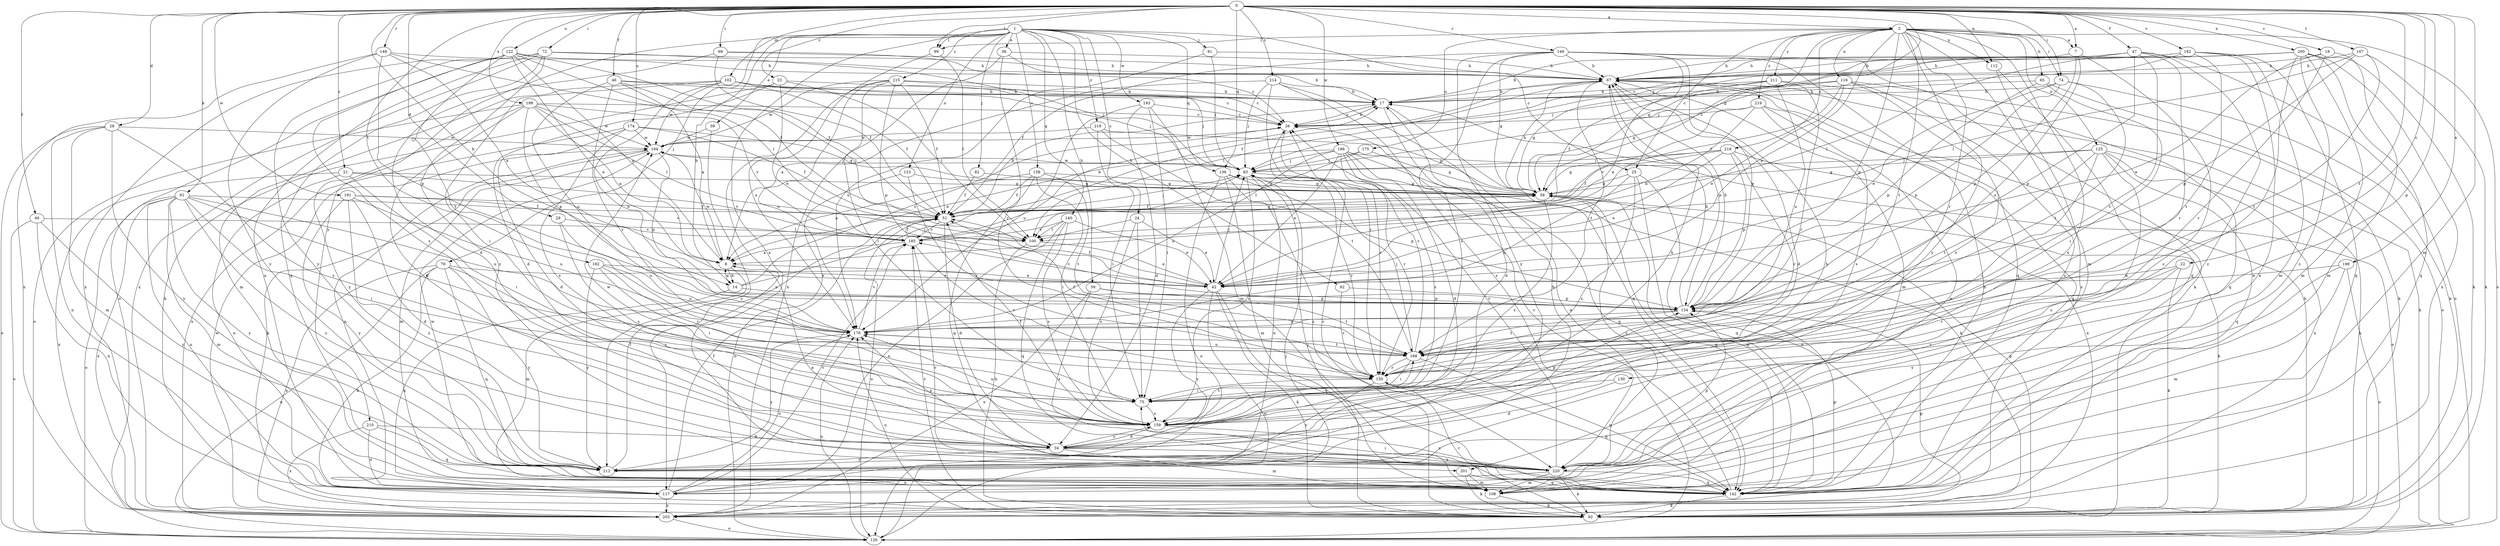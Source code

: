 strict digraph  {
0;
1;
2;
7;
8;
14;
17;
18;
21;
22;
23;
24;
25;
26;
28;
29;
34;
36;
39;
42;
46;
47;
49;
51;
58;
59;
62;
65;
67;
69;
72;
74;
75;
76;
81;
82;
83;
91;
92;
99;
100;
102;
108;
112;
116;
117;
122;
123;
125;
126;
130;
134;
136;
140;
142;
148;
149;
150;
158;
159;
162;
167;
168;
174;
175;
176;
182;
185;
186;
191;
193;
194;
198;
199;
200;
201;
203;
210;
211;
212;
214;
215;
216;
218;
219;
220;
0 -> 2  [label=a];
0 -> 7  [label=a];
0 -> 14  [label=b];
0 -> 18  [label=c];
0 -> 21  [label=c];
0 -> 22  [label=c];
0 -> 23  [label=c];
0 -> 28  [label=d];
0 -> 29  [label=d];
0 -> 46  [label=f];
0 -> 47  [label=f];
0 -> 49  [label=f];
0 -> 58  [label=g];
0 -> 69  [label=i];
0 -> 72  [label=i];
0 -> 74  [label=i];
0 -> 91  [label=k];
0 -> 99  [label=l];
0 -> 102  [label=m];
0 -> 108  [label=m];
0 -> 112  [label=n];
0 -> 122  [label=o];
0 -> 130  [label=p];
0 -> 136  [label=q];
0 -> 148  [label=r];
0 -> 149  [label=r];
0 -> 162  [label=t];
0 -> 167  [label=t];
0 -> 168  [label=t];
0 -> 174  [label=u];
0 -> 182  [label=v];
0 -> 186  [label=w];
0 -> 191  [label=w];
0 -> 198  [label=x];
0 -> 199  [label=x];
0 -> 200  [label=x];
0 -> 214  [label=z];
1 -> 14  [label=b];
1 -> 24  [label=c];
1 -> 25  [label=c];
1 -> 36  [label=e];
1 -> 39  [label=e];
1 -> 59  [label=h];
1 -> 62  [label=h];
1 -> 76  [label=j];
1 -> 81  [label=j];
1 -> 82  [label=j];
1 -> 99  [label=l];
1 -> 123  [label=o];
1 -> 136  [label=q];
1 -> 140  [label=q];
1 -> 158  [label=s];
1 -> 193  [label=w];
1 -> 201  [label=x];
1 -> 210  [label=y];
1 -> 215  [label=z];
1 -> 216  [label=z];
2 -> 7  [label=a];
2 -> 25  [label=c];
2 -> 42  [label=e];
2 -> 58  [label=g];
2 -> 65  [label=h];
2 -> 74  [label=i];
2 -> 99  [label=l];
2 -> 108  [label=m];
2 -> 112  [label=n];
2 -> 116  [label=n];
2 -> 125  [label=o];
2 -> 126  [label=o];
2 -> 134  [label=p];
2 -> 150  [label=r];
2 -> 168  [label=t];
2 -> 175  [label=u];
2 -> 201  [label=x];
2 -> 211  [label=y];
2 -> 212  [label=y];
2 -> 218  [label=z];
2 -> 219  [label=z];
7 -> 67  [label=h];
7 -> 134  [label=p];
7 -> 176  [label=u];
7 -> 220  [label=z];
8 -> 14  [label=b];
8 -> 42  [label=e];
8 -> 108  [label=m];
8 -> 194  [label=w];
14 -> 8  [label=a];
14 -> 26  [label=c];
14 -> 83  [label=j];
14 -> 117  [label=n];
14 -> 134  [label=p];
17 -> 26  [label=c];
17 -> 34  [label=d];
17 -> 142  [label=q];
18 -> 42  [label=e];
18 -> 67  [label=h];
18 -> 108  [label=m];
18 -> 150  [label=r];
21 -> 58  [label=g];
21 -> 75  [label=i];
21 -> 117  [label=n];
21 -> 185  [label=v];
21 -> 203  [label=x];
22 -> 42  [label=e];
22 -> 92  [label=k];
22 -> 150  [label=r];
22 -> 159  [label=s];
23 -> 17  [label=b];
23 -> 34  [label=d];
23 -> 42  [label=e];
23 -> 92  [label=k];
23 -> 100  [label=l];
24 -> 42  [label=e];
24 -> 75  [label=i];
24 -> 100  [label=l];
24 -> 159  [label=s];
25 -> 58  [label=g];
25 -> 142  [label=q];
25 -> 159  [label=s];
25 -> 176  [label=u];
25 -> 203  [label=x];
26 -> 17  [label=b];
26 -> 150  [label=r];
26 -> 194  [label=w];
28 -> 108  [label=m];
28 -> 117  [label=n];
28 -> 126  [label=o];
28 -> 159  [label=s];
28 -> 194  [label=w];
28 -> 212  [label=y];
29 -> 159  [label=s];
29 -> 176  [label=u];
29 -> 185  [label=v];
34 -> 67  [label=h];
34 -> 108  [label=m];
34 -> 159  [label=s];
34 -> 176  [label=u];
34 -> 212  [label=y];
34 -> 220  [label=z];
36 -> 17  [label=b];
36 -> 67  [label=h];
36 -> 150  [label=r];
36 -> 203  [label=x];
39 -> 194  [label=w];
39 -> 212  [label=y];
42 -> 51  [label=f];
42 -> 83  [label=j];
42 -> 92  [label=k];
42 -> 126  [label=o];
42 -> 142  [label=q];
42 -> 185  [label=v];
42 -> 212  [label=y];
46 -> 8  [label=a];
46 -> 17  [label=b];
46 -> 26  [label=c];
46 -> 100  [label=l];
46 -> 150  [label=r];
46 -> 176  [label=u];
47 -> 67  [label=h];
47 -> 83  [label=j];
47 -> 100  [label=l];
47 -> 126  [label=o];
47 -> 134  [label=p];
47 -> 150  [label=r];
47 -> 168  [label=t];
47 -> 220  [label=z];
49 -> 100  [label=l];
49 -> 117  [label=n];
49 -> 126  [label=o];
49 -> 212  [label=y];
51 -> 17  [label=b];
51 -> 34  [label=d];
51 -> 58  [label=g];
51 -> 83  [label=j];
51 -> 126  [label=o];
51 -> 185  [label=v];
58 -> 51  [label=f];
58 -> 67  [label=h];
58 -> 92  [label=k];
58 -> 142  [label=q];
58 -> 159  [label=s];
58 -> 220  [label=z];
59 -> 134  [label=p];
59 -> 168  [label=t];
59 -> 203  [label=x];
59 -> 220  [label=z];
62 -> 134  [label=p];
62 -> 150  [label=r];
65 -> 17  [label=b];
65 -> 75  [label=i];
65 -> 126  [label=o];
65 -> 134  [label=p];
67 -> 17  [label=b];
67 -> 34  [label=d];
67 -> 51  [label=f];
67 -> 100  [label=l];
67 -> 108  [label=m];
67 -> 134  [label=p];
67 -> 168  [label=t];
69 -> 26  [label=c];
69 -> 34  [label=d];
69 -> 51  [label=f];
69 -> 67  [label=h];
72 -> 67  [label=h];
72 -> 83  [label=j];
72 -> 117  [label=n];
72 -> 126  [label=o];
72 -> 142  [label=q];
72 -> 203  [label=x];
72 -> 220  [label=z];
74 -> 17  [label=b];
74 -> 42  [label=e];
74 -> 92  [label=k];
74 -> 134  [label=p];
74 -> 168  [label=t];
75 -> 159  [label=s];
76 -> 42  [label=e];
76 -> 92  [label=k];
76 -> 126  [label=o];
76 -> 142  [label=q];
76 -> 159  [label=s];
76 -> 203  [label=x];
76 -> 212  [label=y];
81 -> 67  [label=h];
81 -> 83  [label=j];
81 -> 176  [label=u];
82 -> 51  [label=f];
82 -> 58  [label=g];
83 -> 58  [label=g];
83 -> 117  [label=n];
83 -> 150  [label=r];
83 -> 159  [label=s];
83 -> 194  [label=w];
91 -> 51  [label=f];
91 -> 75  [label=i];
91 -> 108  [label=m];
91 -> 117  [label=n];
91 -> 126  [label=o];
91 -> 168  [label=t];
91 -> 176  [label=u];
91 -> 203  [label=x];
91 -> 212  [label=y];
91 -> 220  [label=z];
92 -> 26  [label=c];
92 -> 58  [label=g];
92 -> 67  [label=h];
92 -> 83  [label=j];
92 -> 150  [label=r];
92 -> 176  [label=u];
92 -> 185  [label=v];
99 -> 100  [label=l];
99 -> 176  [label=u];
100 -> 42  [label=e];
100 -> 92  [label=k];
102 -> 17  [label=b];
102 -> 26  [label=c];
102 -> 51  [label=f];
102 -> 75  [label=i];
102 -> 83  [label=j];
102 -> 108  [label=m];
102 -> 176  [label=u];
102 -> 194  [label=w];
108 -> 92  [label=k];
112 -> 142  [label=q];
112 -> 203  [label=x];
116 -> 17  [label=b];
116 -> 42  [label=e];
116 -> 51  [label=f];
116 -> 58  [label=g];
116 -> 92  [label=k];
116 -> 159  [label=s];
116 -> 220  [label=z];
117 -> 51  [label=f];
117 -> 176  [label=u];
117 -> 185  [label=v];
117 -> 203  [label=x];
122 -> 8  [label=a];
122 -> 42  [label=e];
122 -> 51  [label=f];
122 -> 67  [label=h];
122 -> 100  [label=l];
122 -> 159  [label=s];
122 -> 168  [label=t];
122 -> 203  [label=x];
122 -> 212  [label=y];
123 -> 58  [label=g];
123 -> 126  [label=o];
123 -> 150  [label=r];
125 -> 58  [label=g];
125 -> 75  [label=i];
125 -> 83  [label=j];
125 -> 92  [label=k];
125 -> 142  [label=q];
125 -> 168  [label=t];
125 -> 203  [label=x];
125 -> 220  [label=z];
126 -> 67  [label=h];
126 -> 83  [label=j];
126 -> 176  [label=u];
130 -> 34  [label=d];
130 -> 75  [label=i];
134 -> 17  [label=b];
134 -> 67  [label=h];
134 -> 168  [label=t];
134 -> 176  [label=u];
136 -> 58  [label=g];
136 -> 108  [label=m];
136 -> 126  [label=o];
136 -> 134  [label=p];
136 -> 220  [label=z];
140 -> 42  [label=e];
140 -> 100  [label=l];
140 -> 117  [label=n];
140 -> 142  [label=q];
140 -> 159  [label=s];
140 -> 185  [label=v];
142 -> 26  [label=c];
142 -> 58  [label=g];
142 -> 67  [label=h];
142 -> 75  [label=i];
142 -> 92  [label=k];
142 -> 134  [label=p];
142 -> 185  [label=v];
142 -> 194  [label=w];
148 -> 8  [label=a];
148 -> 51  [label=f];
148 -> 67  [label=h];
148 -> 134  [label=p];
148 -> 203  [label=x];
148 -> 212  [label=y];
149 -> 42  [label=e];
149 -> 51  [label=f];
149 -> 58  [label=g];
149 -> 67  [label=h];
149 -> 92  [label=k];
149 -> 134  [label=p];
149 -> 142  [label=q];
149 -> 159  [label=s];
149 -> 212  [label=y];
150 -> 75  [label=i];
150 -> 142  [label=q];
150 -> 212  [label=y];
158 -> 8  [label=a];
158 -> 51  [label=f];
158 -> 58  [label=g];
158 -> 75  [label=i];
158 -> 142  [label=q];
158 -> 168  [label=t];
159 -> 34  [label=d];
159 -> 51  [label=f];
159 -> 67  [label=h];
159 -> 134  [label=p];
159 -> 168  [label=t];
159 -> 176  [label=u];
159 -> 194  [label=w];
159 -> 220  [label=z];
162 -> 42  [label=e];
162 -> 75  [label=i];
162 -> 150  [label=r];
162 -> 176  [label=u];
162 -> 212  [label=y];
167 -> 67  [label=h];
167 -> 92  [label=k];
167 -> 100  [label=l];
167 -> 134  [label=p];
167 -> 168  [label=t];
168 -> 26  [label=c];
168 -> 51  [label=f];
168 -> 75  [label=i];
168 -> 83  [label=j];
168 -> 142  [label=q];
168 -> 150  [label=r];
168 -> 176  [label=u];
174 -> 34  [label=d];
174 -> 51  [label=f];
174 -> 58  [label=g];
174 -> 159  [label=s];
174 -> 194  [label=w];
174 -> 203  [label=x];
175 -> 58  [label=g];
175 -> 83  [label=j];
175 -> 100  [label=l];
176 -> 168  [label=t];
176 -> 185  [label=v];
176 -> 212  [label=y];
182 -> 26  [label=c];
182 -> 67  [label=h];
182 -> 83  [label=j];
182 -> 108  [label=m];
182 -> 117  [label=n];
182 -> 142  [label=q];
182 -> 168  [label=t];
185 -> 8  [label=a];
185 -> 17  [label=b];
185 -> 51  [label=f];
185 -> 150  [label=r];
186 -> 8  [label=a];
186 -> 34  [label=d];
186 -> 42  [label=e];
186 -> 83  [label=j];
186 -> 92  [label=k];
186 -> 126  [label=o];
186 -> 142  [label=q];
186 -> 150  [label=r];
186 -> 159  [label=s];
186 -> 176  [label=u];
191 -> 34  [label=d];
191 -> 51  [label=f];
191 -> 176  [label=u];
191 -> 185  [label=v];
191 -> 212  [label=y];
191 -> 220  [label=z];
193 -> 26  [label=c];
193 -> 34  [label=d];
193 -> 75  [label=i];
193 -> 108  [label=m];
193 -> 176  [label=u];
194 -> 83  [label=j];
194 -> 92  [label=k];
194 -> 108  [label=m];
194 -> 117  [label=n];
194 -> 134  [label=p];
198 -> 42  [label=e];
198 -> 108  [label=m];
198 -> 126  [label=o];
198 -> 212  [label=y];
199 -> 8  [label=a];
199 -> 26  [label=c];
199 -> 34  [label=d];
199 -> 100  [label=l];
199 -> 126  [label=o];
199 -> 134  [label=p];
199 -> 185  [label=v];
199 -> 194  [label=w];
199 -> 212  [label=y];
200 -> 17  [label=b];
200 -> 26  [label=c];
200 -> 67  [label=h];
200 -> 75  [label=i];
200 -> 92  [label=k];
200 -> 108  [label=m];
200 -> 142  [label=q];
200 -> 203  [label=x];
200 -> 220  [label=z];
201 -> 92  [label=k];
201 -> 108  [label=m];
201 -> 142  [label=q];
203 -> 126  [label=o];
203 -> 134  [label=p];
203 -> 194  [label=w];
210 -> 34  [label=d];
210 -> 117  [label=n];
210 -> 142  [label=q];
210 -> 203  [label=x];
211 -> 17  [label=b];
211 -> 51  [label=f];
211 -> 58  [label=g];
211 -> 142  [label=q];
211 -> 150  [label=r];
211 -> 176  [label=u];
212 -> 17  [label=b];
212 -> 51  [label=f];
214 -> 8  [label=a];
214 -> 17  [label=b];
214 -> 83  [label=j];
214 -> 126  [label=o];
214 -> 150  [label=r];
214 -> 220  [label=z];
215 -> 17  [label=b];
215 -> 51  [label=f];
215 -> 75  [label=i];
215 -> 83  [label=j];
215 -> 117  [label=n];
215 -> 134  [label=p];
215 -> 176  [label=u];
215 -> 194  [label=w];
216 -> 58  [label=g];
216 -> 75  [label=i];
216 -> 168  [label=t];
216 -> 194  [label=w];
218 -> 42  [label=e];
218 -> 51  [label=f];
218 -> 58  [label=g];
218 -> 83  [label=j];
218 -> 134  [label=p];
218 -> 150  [label=r];
218 -> 203  [label=x];
219 -> 8  [label=a];
219 -> 26  [label=c];
219 -> 117  [label=n];
219 -> 142  [label=q];
219 -> 159  [label=s];
219 -> 185  [label=v];
220 -> 8  [label=a];
220 -> 26  [label=c];
220 -> 92  [label=k];
220 -> 108  [label=m];
220 -> 117  [label=n];
220 -> 134  [label=p];
220 -> 142  [label=q];
}
